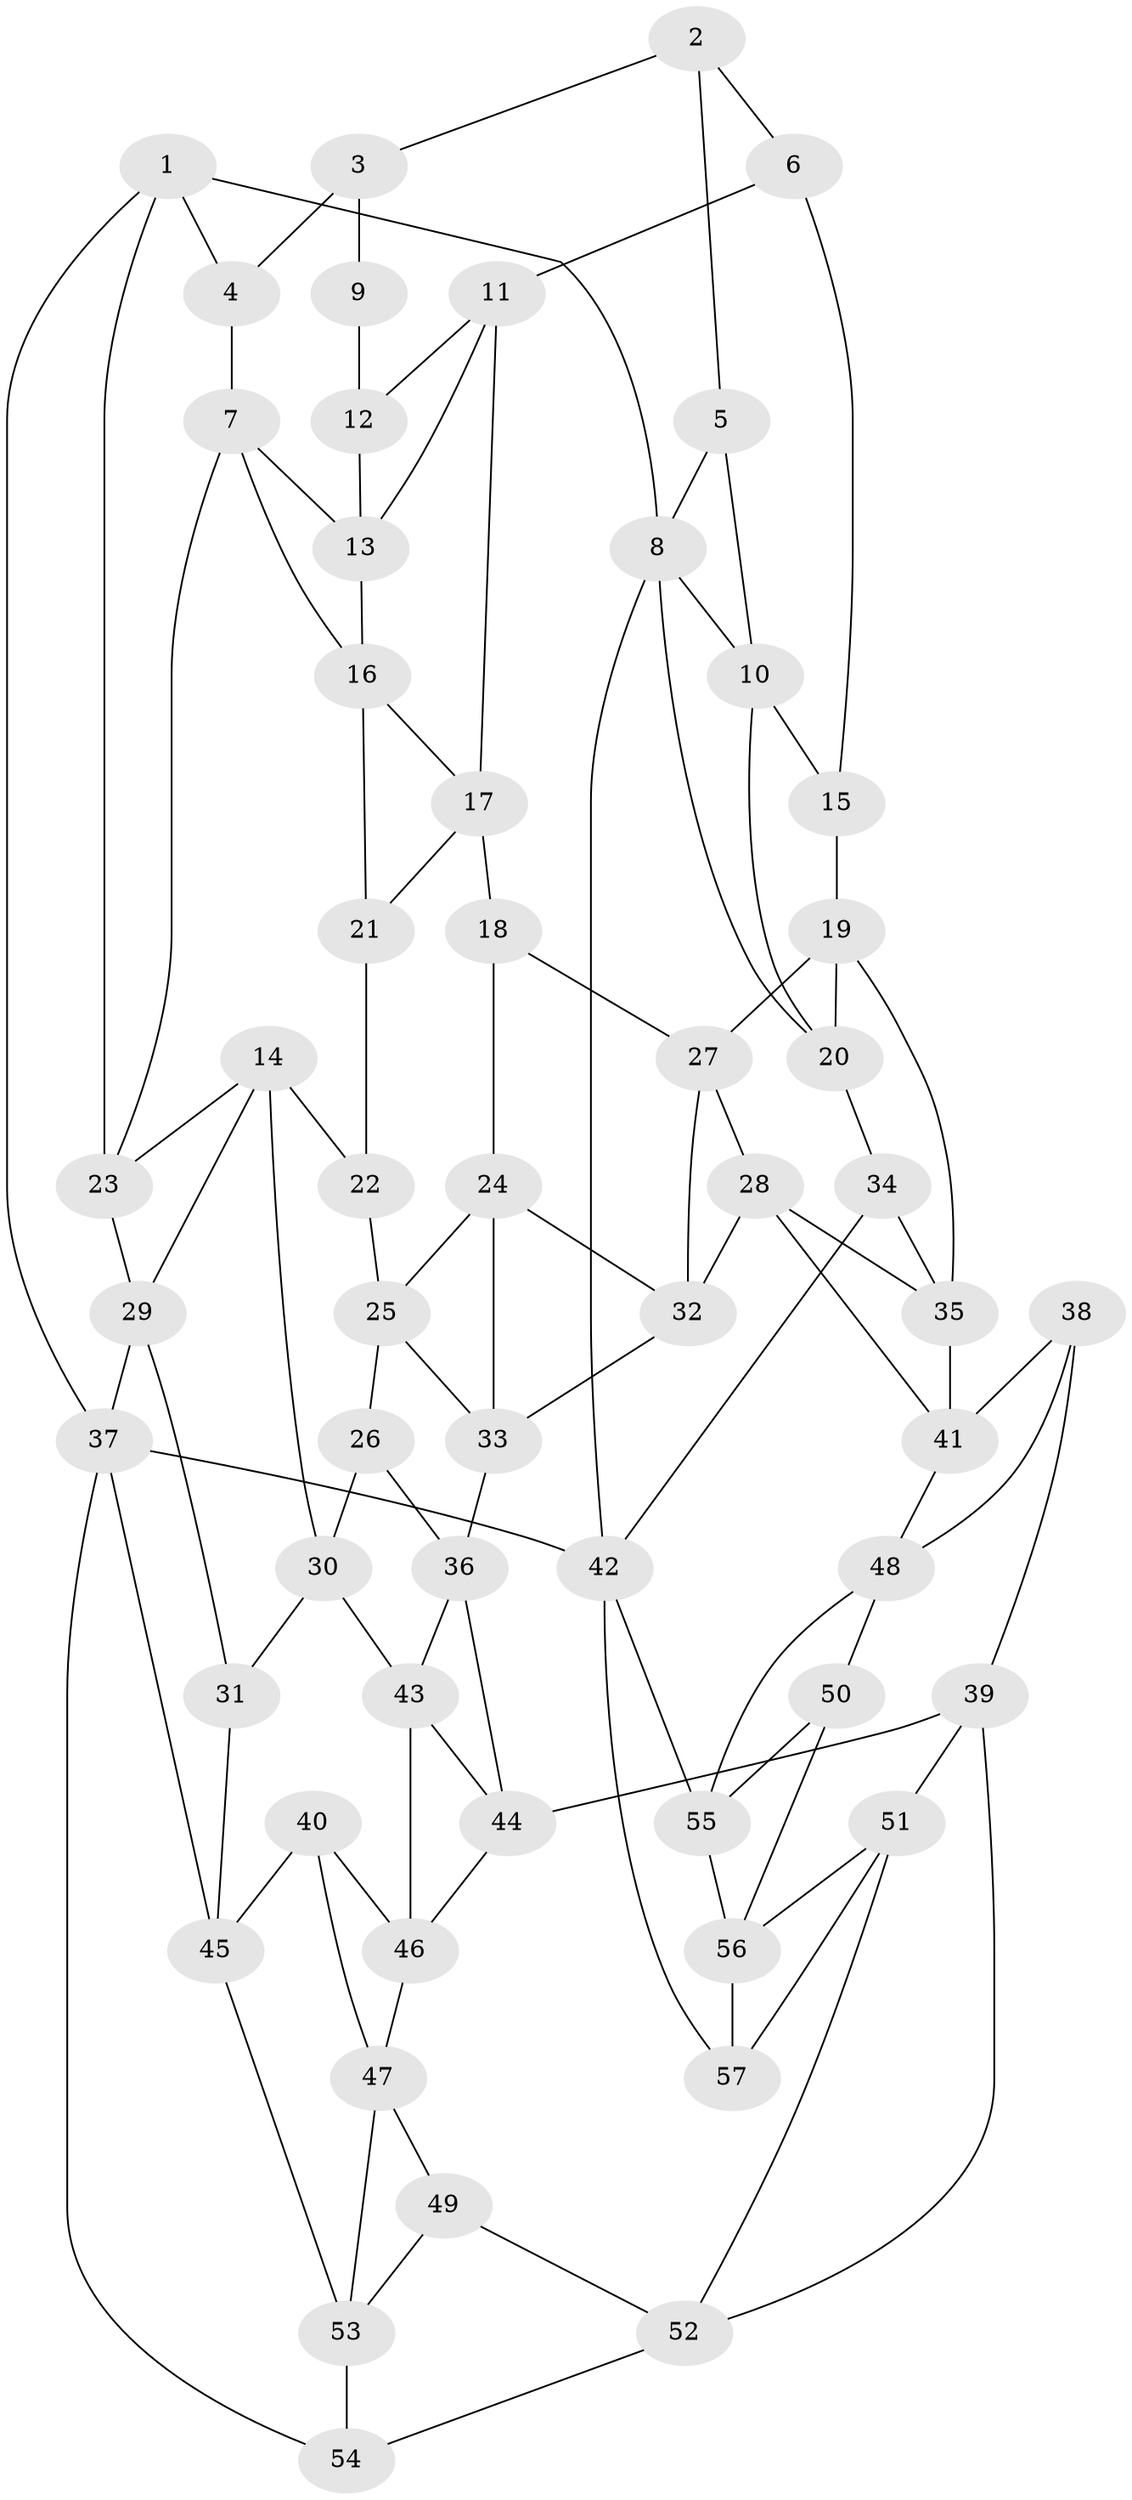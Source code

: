 // original degree distribution, {3: 0.017543859649122806, 4: 0.22807017543859648, 6: 0.21052631578947367, 5: 0.543859649122807}
// Generated by graph-tools (version 1.1) at 2025/03/03/09/25 03:03:14]
// undirected, 57 vertices, 105 edges
graph export_dot {
graph [start="1"]
  node [color=gray90,style=filled];
  1;
  2;
  3;
  4;
  5;
  6;
  7;
  8;
  9;
  10;
  11;
  12;
  13;
  14;
  15;
  16;
  17;
  18;
  19;
  20;
  21;
  22;
  23;
  24;
  25;
  26;
  27;
  28;
  29;
  30;
  31;
  32;
  33;
  34;
  35;
  36;
  37;
  38;
  39;
  40;
  41;
  42;
  43;
  44;
  45;
  46;
  47;
  48;
  49;
  50;
  51;
  52;
  53;
  54;
  55;
  56;
  57;
  1 -- 4 [weight=1.0];
  1 -- 8 [weight=1.0];
  1 -- 23 [weight=1.0];
  1 -- 37 [weight=1.0];
  2 -- 3 [weight=1.0];
  2 -- 5 [weight=1.0];
  2 -- 6 [weight=1.0];
  3 -- 4 [weight=1.0];
  3 -- 9 [weight=2.0];
  4 -- 7 [weight=1.0];
  5 -- 8 [weight=1.0];
  5 -- 10 [weight=2.0];
  6 -- 11 [weight=1.0];
  6 -- 15 [weight=1.0];
  7 -- 13 [weight=1.0];
  7 -- 16 [weight=1.0];
  7 -- 23 [weight=1.0];
  8 -- 10 [weight=1.0];
  8 -- 20 [weight=1.0];
  8 -- 42 [weight=1.0];
  9 -- 12 [weight=2.0];
  10 -- 15 [weight=2.0];
  10 -- 20 [weight=1.0];
  11 -- 12 [weight=1.0];
  11 -- 13 [weight=1.0];
  11 -- 17 [weight=1.0];
  12 -- 13 [weight=1.0];
  13 -- 16 [weight=1.0];
  14 -- 22 [weight=1.0];
  14 -- 23 [weight=1.0];
  14 -- 29 [weight=1.0];
  14 -- 30 [weight=1.0];
  15 -- 19 [weight=1.0];
  16 -- 17 [weight=1.0];
  16 -- 21 [weight=1.0];
  17 -- 18 [weight=1.0];
  17 -- 21 [weight=1.0];
  18 -- 24 [weight=1.0];
  18 -- 27 [weight=1.0];
  19 -- 20 [weight=1.0];
  19 -- 27 [weight=1.0];
  19 -- 35 [weight=1.0];
  20 -- 34 [weight=1.0];
  21 -- 22 [weight=2.0];
  22 -- 25 [weight=1.0];
  23 -- 29 [weight=1.0];
  24 -- 25 [weight=1.0];
  24 -- 32 [weight=1.0];
  24 -- 33 [weight=1.0];
  25 -- 26 [weight=1.0];
  25 -- 33 [weight=1.0];
  26 -- 30 [weight=1.0];
  26 -- 36 [weight=1.0];
  27 -- 28 [weight=1.0];
  27 -- 32 [weight=1.0];
  28 -- 32 [weight=1.0];
  28 -- 35 [weight=1.0];
  28 -- 41 [weight=1.0];
  29 -- 31 [weight=1.0];
  29 -- 37 [weight=1.0];
  30 -- 31 [weight=1.0];
  30 -- 43 [weight=1.0];
  31 -- 45 [weight=1.0];
  32 -- 33 [weight=1.0];
  33 -- 36 [weight=1.0];
  34 -- 35 [weight=1.0];
  34 -- 42 [weight=1.0];
  35 -- 41 [weight=1.0];
  36 -- 43 [weight=1.0];
  36 -- 44 [weight=1.0];
  37 -- 42 [weight=1.0];
  37 -- 45 [weight=1.0];
  37 -- 54 [weight=1.0];
  38 -- 39 [weight=1.0];
  38 -- 41 [weight=1.0];
  38 -- 48 [weight=1.0];
  39 -- 44 [weight=1.0];
  39 -- 51 [weight=1.0];
  39 -- 52 [weight=1.0];
  40 -- 45 [weight=1.0];
  40 -- 46 [weight=1.0];
  40 -- 47 [weight=1.0];
  41 -- 48 [weight=1.0];
  42 -- 55 [weight=1.0];
  42 -- 57 [weight=1.0];
  43 -- 44 [weight=1.0];
  43 -- 46 [weight=1.0];
  44 -- 46 [weight=1.0];
  45 -- 53 [weight=1.0];
  46 -- 47 [weight=1.0];
  47 -- 49 [weight=1.0];
  47 -- 53 [weight=1.0];
  48 -- 50 [weight=1.0];
  48 -- 55 [weight=1.0];
  49 -- 52 [weight=1.0];
  49 -- 53 [weight=1.0];
  50 -- 55 [weight=1.0];
  50 -- 56 [weight=1.0];
  51 -- 52 [weight=1.0];
  51 -- 56 [weight=1.0];
  51 -- 57 [weight=1.0];
  52 -- 54 [weight=1.0];
  53 -- 54 [weight=1.0];
  55 -- 56 [weight=1.0];
  56 -- 57 [weight=1.0];
}
